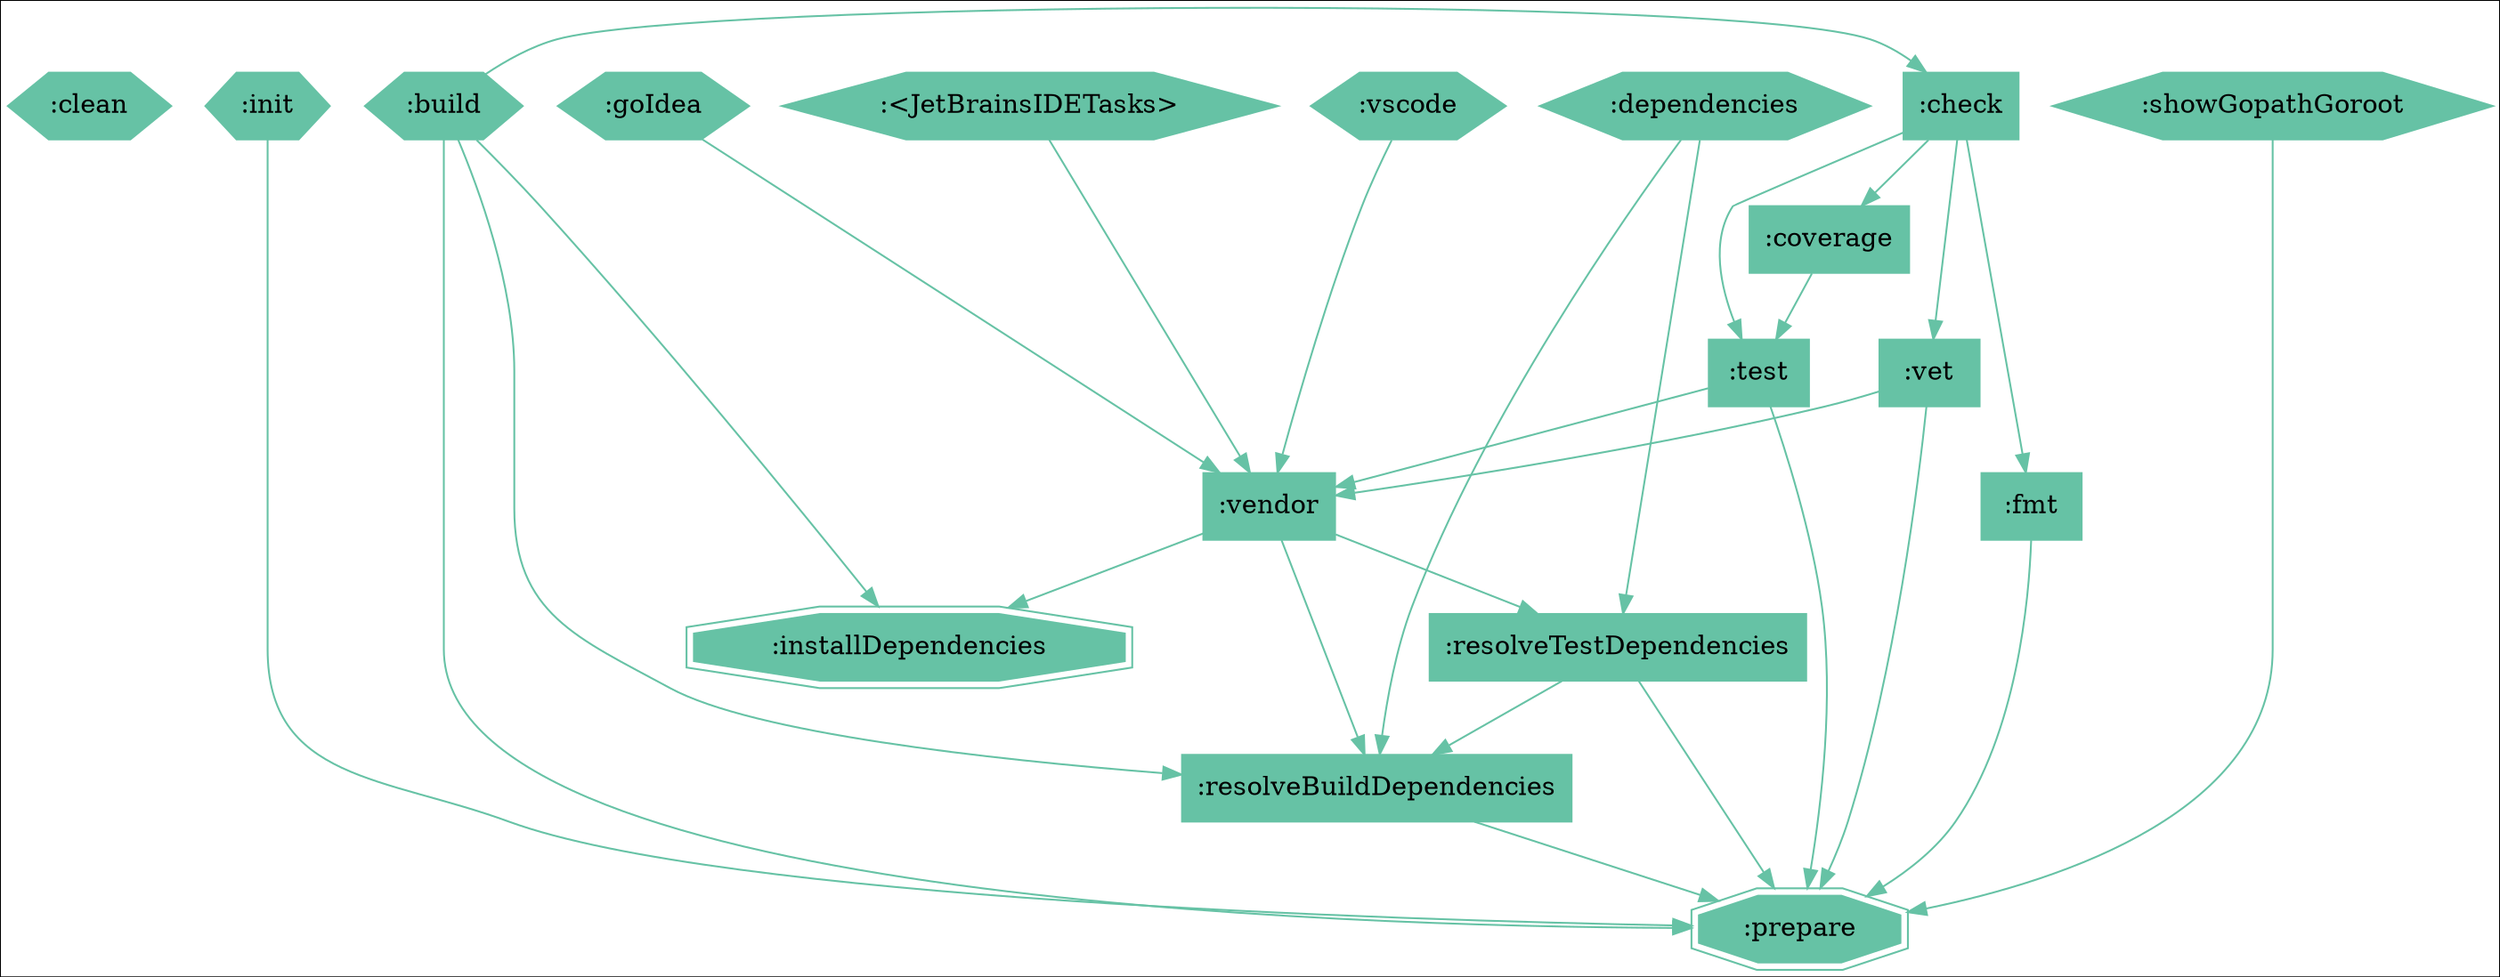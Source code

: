 digraph compile { 
colorscheme=spectral11;
":clean" [shape="hexagon",colorscheme="spectral11",style=filled,color=9];
":init" -> ":prepare" [colorscheme="spectral11",color=9];
":init" [shape="hexagon",colorscheme="spectral11",style=filled,color=9];
":prepare" [shape="doubleoctagon",colorscheme="spectral11",style=filled,color=9];
":check" -> ":coverage" [colorscheme="spectral11",color=9];
":check" -> ":test" [colorscheme="spectral11",color=9];
":check" -> ":vet" [colorscheme="spectral11",color=9];
":check" -> ":fmt" [colorscheme="spectral11",color=9];
":check" [shape="box",colorscheme="spectral11",style=filled,color=9];
":coverage" -> ":test" [colorscheme="spectral11",color=9];
":coverage" [shape="box",colorscheme="spectral11",style=filled,color=9];
":test" -> ":prepare" [colorscheme="spectral11",color=9];
":test" -> ":vendor" [colorscheme="spectral11",color=9];
":test" [shape="box",colorscheme="spectral11",style=filled,color=9];
":vet" -> ":prepare" [colorscheme="spectral11",color=9];
":vet" -> ":vendor" [colorscheme="spectral11",color=9];
":vet" [shape="box",colorscheme="spectral11",style=filled,color=9];
":fmt" -> ":prepare" [colorscheme="spectral11",color=9];
":fmt" [shape="box",colorscheme="spectral11",style=filled,color=9];
":test" [shape="box",colorscheme="spectral11",style=filled,color=9];
":prepare" [shape="doubleoctagon",colorscheme="spectral11",style=filled,color=9];
":vendor" -> ":installDependencies" [colorscheme="spectral11",color=9];
":vendor" -> ":resolveBuildDependencies" [colorscheme="spectral11",color=9];
":vendor" -> ":resolveTestDependencies" [colorscheme="spectral11",color=9];
":vendor" [shape="box",colorscheme="spectral11",style=filled,color=9];
":prepare" [shape="doubleoctagon",colorscheme="spectral11",style=filled,color=9];
":vendor" [shape="box",colorscheme="spectral11",style=filled,color=9];
":prepare" [shape="doubleoctagon",colorscheme="spectral11",style=filled,color=9];
":prepare" [shape="doubleoctagon",colorscheme="spectral11",style=filled,color=9];
":vendor" [shape="box",colorscheme="spectral11",style=filled,color=9];
":installDependencies" [shape="doubleoctagon",colorscheme="spectral11",style=filled,color=9];
":resolveBuildDependencies" -> ":prepare" [colorscheme="spectral11",color=9];
":resolveBuildDependencies" [shape="box",colorscheme="spectral11",style=filled,color=9];
":resolveTestDependencies" -> ":prepare" [colorscheme="spectral11",color=9];
":resolveTestDependencies" -> ":resolveBuildDependencies" [colorscheme="spectral11",color=9];
":resolveTestDependencies" [shape="box",colorscheme="spectral11",style=filled,color=9];
":installDependencies" [shape="doubleoctagon",colorscheme="spectral11",style=filled,color=9];
":resolveBuildDependencies" [shape="box",colorscheme="spectral11",style=filled,color=9];
":resolveTestDependencies" [shape="box",colorscheme="spectral11",style=filled,color=9];
":installDependencies" [shape="doubleoctagon",colorscheme="spectral11",style=filled,color=9];
":resolveBuildDependencies" [shape="box",colorscheme="spectral11",style=filled,color=9];
":resolveTestDependencies" [shape="box",colorscheme="spectral11",style=filled,color=9];
":prepare" [shape="doubleoctagon",colorscheme="spectral11",style=filled,color=9];
":prepare" [shape="doubleoctagon",colorscheme="spectral11",style=filled,color=9];
":resolveBuildDependencies" [shape="box",colorscheme="spectral11",style=filled,color=9];
":prepare" [shape="doubleoctagon",colorscheme="spectral11",style=filled,color=9];
":prepare" [shape="doubleoctagon",colorscheme="spectral11",style=filled,color=9];
":resolveBuildDependencies" [shape="box",colorscheme="spectral11",style=filled,color=9];
":prepare" [shape="doubleoctagon",colorscheme="spectral11",style=filled,color=9];
":prepare" [shape="doubleoctagon",colorscheme="spectral11",style=filled,color=9];
":resolveBuildDependencies" [shape="box",colorscheme="spectral11",style=filled,color=9];
":prepare" [shape="doubleoctagon",colorscheme="spectral11",style=filled,color=9];
":prepare" [shape="doubleoctagon",colorscheme="spectral11",style=filled,color=9];
":prepare" [shape="doubleoctagon",colorscheme="spectral11",style=filled,color=9];
":build" -> ":check" [colorscheme="spectral11",color=9];
":build" -> ":prepare" [colorscheme="spectral11",color=9];
":build" -> ":installDependencies" [colorscheme="spectral11",color=9];
":build" -> ":resolveBuildDependencies" [colorscheme="spectral11",color=9];
":build" [shape="hexagon",colorscheme="spectral11",style=filled,color=9];
":check" [shape="box",colorscheme="spectral11",style=filled,color=9];
":prepare" [shape="doubleoctagon",colorscheme="spectral11",style=filled,color=9];
":installDependencies" [shape="doubleoctagon",colorscheme="spectral11",style=filled,color=9];
":resolveBuildDependencies" [shape="box",colorscheme="spectral11",style=filled,color=9];
":coverage" [shape="box",colorscheme="spectral11",style=filled,color=9];
":test" [shape="box",colorscheme="spectral11",style=filled,color=9];
":vet" [shape="box",colorscheme="spectral11",style=filled,color=9];
":fmt" [shape="box",colorscheme="spectral11",style=filled,color=9];
":prepare" [shape="doubleoctagon",colorscheme="spectral11",style=filled,color=9];
":test" [shape="box",colorscheme="spectral11",style=filled,color=9];
":prepare" [shape="doubleoctagon",colorscheme="spectral11",style=filled,color=9];
":vendor" [shape="box",colorscheme="spectral11",style=filled,color=9];
":prepare" [shape="doubleoctagon",colorscheme="spectral11",style=filled,color=9];
":vendor" [shape="box",colorscheme="spectral11",style=filled,color=9];
":prepare" [shape="doubleoctagon",colorscheme="spectral11",style=filled,color=9];
":prepare" [shape="doubleoctagon",colorscheme="spectral11",style=filled,color=9];
":vendor" [shape="box",colorscheme="spectral11",style=filled,color=9];
":installDependencies" [shape="doubleoctagon",colorscheme="spectral11",style=filled,color=9];
":resolveBuildDependencies" [shape="box",colorscheme="spectral11",style=filled,color=9];
":resolveTestDependencies" [shape="box",colorscheme="spectral11",style=filled,color=9];
":installDependencies" [shape="doubleoctagon",colorscheme="spectral11",style=filled,color=9];
":resolveBuildDependencies" [shape="box",colorscheme="spectral11",style=filled,color=9];
":resolveTestDependencies" [shape="box",colorscheme="spectral11",style=filled,color=9];
":installDependencies" [shape="doubleoctagon",colorscheme="spectral11",style=filled,color=9];
":resolveBuildDependencies" [shape="box",colorscheme="spectral11",style=filled,color=9];
":resolveTestDependencies" [shape="box",colorscheme="spectral11",style=filled,color=9];
":prepare" [shape="doubleoctagon",colorscheme="spectral11",style=filled,color=9];
":prepare" [shape="doubleoctagon",colorscheme="spectral11",style=filled,color=9];
":resolveBuildDependencies" [shape="box",colorscheme="spectral11",style=filled,color=9];
":prepare" [shape="doubleoctagon",colorscheme="spectral11",style=filled,color=9];
":prepare" [shape="doubleoctagon",colorscheme="spectral11",style=filled,color=9];
":resolveBuildDependencies" [shape="box",colorscheme="spectral11",style=filled,color=9];
":prepare" [shape="doubleoctagon",colorscheme="spectral11",style=filled,color=9];
":prepare" [shape="doubleoctagon",colorscheme="spectral11",style=filled,color=9];
":resolveBuildDependencies" [shape="box",colorscheme="spectral11",style=filled,color=9];
":prepare" [shape="doubleoctagon",colorscheme="spectral11",style=filled,color=9];
":prepare" [shape="doubleoctagon",colorscheme="spectral11",style=filled,color=9];
":prepare" [shape="doubleoctagon",colorscheme="spectral11",style=filled,color=9];
":goIdea" -> ":vendor" [colorscheme="spectral11",color=9];
":goIdea" [shape="hexagon",colorscheme="spectral11",style=filled,color=9];
":vendor" [shape="box",colorscheme="spectral11",style=filled,color=9];
":installDependencies" [shape="doubleoctagon",colorscheme="spectral11",style=filled,color=9];
":resolveBuildDependencies" [shape="box",colorscheme="spectral11",style=filled,color=9];
":resolveTestDependencies" [shape="box",colorscheme="spectral11",style=filled,color=9];
":prepare" [shape="doubleoctagon",colorscheme="spectral11",style=filled,color=9];
":prepare" [shape="doubleoctagon",colorscheme="spectral11",style=filled,color=9];
":resolveBuildDependencies" [shape="box",colorscheme="spectral11",style=filled,color=9];
":prepare" [shape="doubleoctagon",colorscheme="spectral11",style=filled,color=9];
":<JetBrainsIDETasks>" -> ":vendor" [colorscheme="spectral11",color=9];
":<JetBrainsIDETasks>" [shape="hexagon",colorscheme="spectral11",style=filled,color=9];
":vendor" [shape="box",colorscheme="spectral11",style=filled,color=9];
":installDependencies" [shape="doubleoctagon",colorscheme="spectral11",style=filled,color=9];
":resolveBuildDependencies" [shape="box",colorscheme="spectral11",style=filled,color=9];
":resolveTestDependencies" [shape="box",colorscheme="spectral11",style=filled,color=9];
":prepare" [shape="doubleoctagon",colorscheme="spectral11",style=filled,color=9];
":prepare" [shape="doubleoctagon",colorscheme="spectral11",style=filled,color=9];
":resolveBuildDependencies" [shape="box",colorscheme="spectral11",style=filled,color=9];
":prepare" [shape="doubleoctagon",colorscheme="spectral11",style=filled,color=9];
":vscode" -> ":vendor" [colorscheme="spectral11",color=9];
":vscode" [shape="hexagon",colorscheme="spectral11",style=filled,color=9];
":vendor" [shape="box",colorscheme="spectral11",style=filled,color=9];
":installDependencies" [shape="doubleoctagon",colorscheme="spectral11",style=filled,color=9];
":resolveBuildDependencies" [shape="box",colorscheme="spectral11",style=filled,color=9];
":resolveTestDependencies" [shape="box",colorscheme="spectral11",style=filled,color=9];
":prepare" [shape="doubleoctagon",colorscheme="spectral11",style=filled,color=9];
":prepare" [shape="doubleoctagon",colorscheme="spectral11",style=filled,color=9];
":resolveBuildDependencies" [shape="box",colorscheme="spectral11",style=filled,color=9];
":prepare" [shape="doubleoctagon",colorscheme="spectral11",style=filled,color=9];
":showGopathGoroot" -> ":prepare" [colorscheme="spectral11",color=9];
":showGopathGoroot" [shape="hexagon",colorscheme="spectral11",style=filled,color=9];
":vendor" [shape="box",colorscheme="spectral11",style=filled,color=9];
":installDependencies" [shape="doubleoctagon",colorscheme="spectral11",style=filled,color=9];
":resolveBuildDependencies" [shape="box",colorscheme="spectral11",style=filled,color=9];
":resolveTestDependencies" [shape="box",colorscheme="spectral11",style=filled,color=9];
":prepare" [shape="doubleoctagon",colorscheme="spectral11",style=filled,color=9];
":prepare" [shape="doubleoctagon",colorscheme="spectral11",style=filled,color=9];
":resolveBuildDependencies" [shape="box",colorscheme="spectral11",style=filled,color=9];
":prepare" [shape="doubleoctagon",colorscheme="spectral11",style=filled,color=9];
":dependencies" -> ":resolveBuildDependencies" [colorscheme="spectral11",color=9];
":dependencies" -> ":resolveTestDependencies" [colorscheme="spectral11",color=9];
":dependencies" [shape="hexagon",colorscheme="spectral11",style=filled,color=9];
":resolveBuildDependencies" [shape="box",colorscheme="spectral11",style=filled,color=9];
":resolveTestDependencies" [shape="box",colorscheme="spectral11",style=filled,color=9];
":prepare" [shape="doubleoctagon",colorscheme="spectral11",style=filled,color=9];
":prepare" [shape="doubleoctagon",colorscheme="spectral11",style=filled,color=9];
":resolveBuildDependencies" [shape="box",colorscheme="spectral11",style=filled,color=9];
":prepare" [shape="doubleoctagon",colorscheme="spectral11",style=filled,color=9];
{ rank=same; ":clean" ":init" ":check" ":build" ":goIdea" ":<JetBrainsIDETasks>" ":vscode" ":showGopathGoroot" ":dependencies" }
}